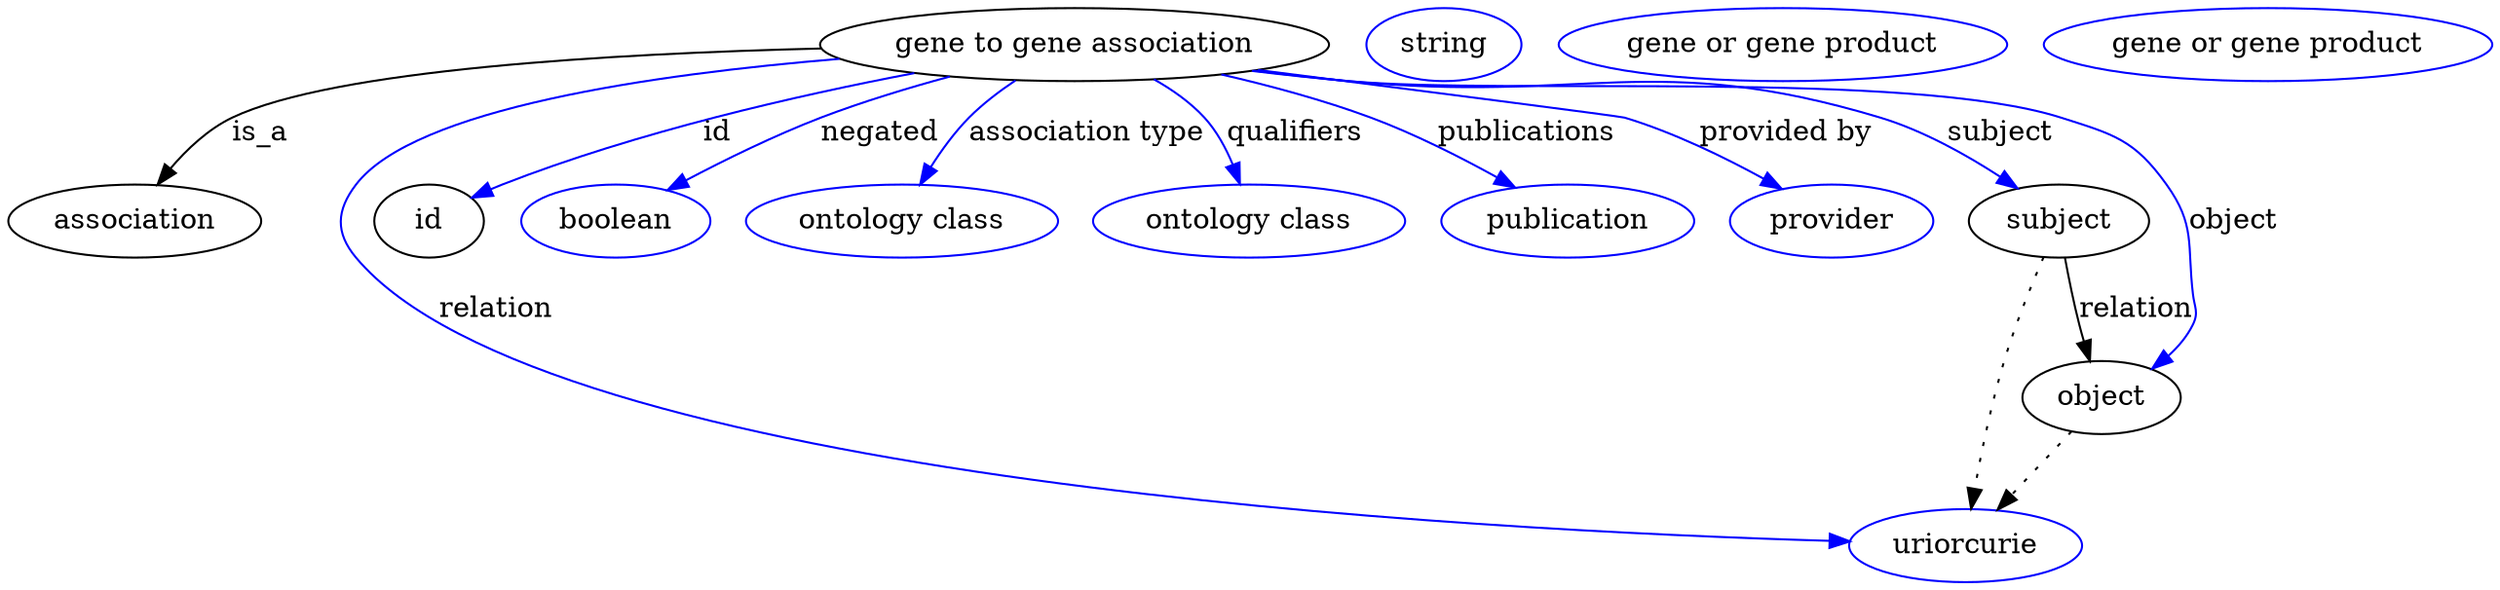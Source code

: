 digraph {
	graph [bb="0,0,1006.2,283"];
	node [label="\N"];
	"gene to gene association"	[height=0.5,
		label="gene to gene association",
		pos="454.05,265",
		width=2.69];
	association	[height=0.5,
		pos="50.046,178",
		width=1.3902];
	"gene to gene association" -> association	[label=is_a,
		lp="103.05,221.5",
		pos="e,59.449,195.94 357.51,262.82 266.17,260.26 136.61,252.44 92.046,229 81.291,223.34 72.18,213.66 65.22,204.31"];
	relation	[color=blue,
		height=0.5,
		label=uriorcurie,
		pos="817.05,18",
		width=1.2638];
	"gene to gene association" -> relation	[color=blue,
		label=relation,
		lp="211.05,134.5",
		pos="e,771.99,21.364 358.33,262.11 247,256.45 85.791,235.49 147.05,160 224.67,64.341 615.82,31.152 761.91,21.983",
		style=solid];
	id	[height=0.5,
		pos="183.05,178",
		width=0.75];
	"gene to gene association" -> id	[color=blue,
		label=id,
		lp="320.55,221.5",
		pos="e,204.19,189.46 395.93,250.53 370.91,244.43 341.4,236.83 315.05,229 271.8,216.15 260.84,212.99 219.05,196 217.22,195.26 215.36,194.47 \
213.48,193.66",
		style=solid];
	negated	[color=blue,
		height=0.5,
		label=boolean,
		pos="266.05,178",
		width=1.0652];
	"gene to gene association" -> negated	[color=blue,
		label=negated,
		lp="379.55,221.5",
		pos="e,289.01,192.72 408.56,248.97 392.4,243.23 374.22,236.29 358.05,229 337.63,219.79 315.56,207.87 298.16,197.97",
		style=solid];
	"association type"	[color=blue,
		height=0.5,
		label="ontology class",
		pos="384.05,178",
		width=1.7151];
	"gene to gene association" -> "association type"	[color=blue,
		label="association type",
		lp="459.05,221.5",
		pos="e,392.99,196.02 433.15,247.21 426.97,241.74 420.42,235.42 415.05,229 408.85,221.6 403.01,212.86 398.1,204.77",
		style=solid];
	qualifiers	[color=blue,
		height=0.5,
		label="ontology class",
		pos="525.05,178",
		width=1.7151];
	"gene to gene association" -> qualifiers	[color=blue,
		label=qualifiers,
		lp="537.55,221.5",
		pos="e,520.12,195.99 482.41,247.61 489.81,242.36 497.31,236.06 503.05,229 508.66,222.09 513.11,213.53 516.5,205.46",
		style=solid];
	publications	[color=blue,
		height=0.5,
		label=publication,
		pos="655.05,178",
		width=1.3902];
	"gene to gene association" -> publications	[color=blue,
		label=publications,
		lp="630.55,221.5",
		pos="e,631.86,194.02 507.79,249.94 526.83,244.28 548.2,237.16 567.05,229 586.37,220.64 606.88,209.15 623.23,199.29",
		style=solid];
	"provided by"	[color=blue,
		height=0.5,
		label=provider,
		pos="763.05,178",
		width=1.1193];
	"gene to gene association" -> "provided by"	[color=blue,
		label="provided by",
		lp="736.05,221.5",
		pos="e,740.93,193.28 524.32,252.57 586.37,242.47 667.17,229.29 668.05,229 690.47,221.49 714,209.14 732.04,198.59",
		style=solid];
	subject	[height=0.5,
		pos="857.05,178",
		width=0.99297];
	"gene to gene association" -> subject	[color=blue,
		label=subject,
		lp="823.55,221.5",
		pos="e,838.23,193.62 522.28,252.18 534.5,250.28 547.13,248.46 559.05,247 653.78,235.36 682.16,258.15 773.05,229 793.5,222.44 814.26,210.14 \
830.02,199.39",
		style=solid];
	object	[height=0.5,
		pos="877.05,91",
		width=0.9027];
	"gene to gene association" -> object	[color=blue,
		label=object,
		lp="929.05,178",
		pos="e,896.84,105.43 521.69,252.05 534.09,250.14 546.93,248.36 559.05,247 622.77,239.87 785.81,248.04 847.05,229 874.27,220.54 885.38,\
219.13 902.05,196 916.42,176.06 911.36,166.44 914.05,142 914.77,135.37 916.68,133.12 914.05,127 911.77,121.72 908.27,116.87 904.31,\
112.56",
		style=solid];
	association_id	[color=blue,
		height=0.5,
		label=string,
		pos="599.05,265",
		width=0.84854];
	subject -> relation	[pos="e,820.16,36.027 851.35,160.08 846.85,146.39 840.61,126.58 836.05,109 830.61,88.036 825.6,64.025 822.09,46.079",
		style=dotted];
	subject -> object	[label=relation,
		lp="889.05,134.5",
		pos="e,873.07,108.89 861.09,159.8 863.85,148.09 867.55,132.34 870.7,118.97"];
	"gene to gene association_subject"	[color=blue,
		height=0.5,
		label="gene or gene product",
		pos="733.05,265",
		width=2.3651];
	object -> relation	[pos="e,830.74,35.205 863.73,74.243 855.99,65.088 846.09,53.364 837.39,43.074",
		style=dotted];
	"gene to gene association_object"	[color=blue,
		height=0.5,
		label="gene or gene product",
		pos="921.05,265",
		width=2.3651];
}

